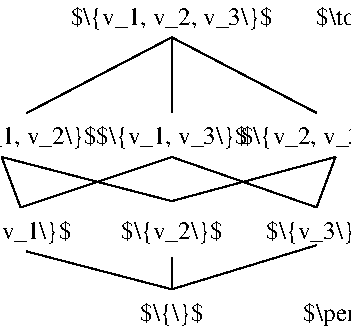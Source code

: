 #FIG 3.2
Landscape
Center
Metric
A4      
100.00
Single
-2
1200 2
2 1 0 1 0 7 50 0 -1 0.000 0 0 -1 0 0 2
	 1935 1755 900 2295
2 1 0 1 0 7 50 0 -1 0.000 0 0 -1 0 0 2
	 1935 1755 1935 2295
2 1 0 1 0 7 50 0 -1 0.000 0 0 -1 0 0 2
	 1935 1755 2970 2295
2 1 0 1 0 7 50 0 -1 0.000 0 0 -1 0 0 2
	 855 2970 1935 2610
2 1 0 1 0 7 50 0 -1 0.000 0 0 -1 0 0 2
	 1935 2610 2970 2970
2 1 0 1 0 7 50 0 -1 0.000 0 0 -1 0 0 2
	 720 2610 855 2970
2 1 0 1 0 7 50 0 -1 0.000 0 0 -1 0 0 2
	 3105 2610 2970 2970
2 1 0 1 0 7 50 0 -1 0.000 0 0 -1 0 0 2
	 720 2610 1935 2925
2 1 0 1 0 7 50 0 -1 0.000 0 0 -1 0 0 2
	 3105 2610 1935 2925
2 1 0 1 0 7 50 0 -1 0.000 0 0 -1 0 0 2
	 900 3285 1935 3555
2 1 0 1 0 7 50 0 -1 0.000 0 0 -1 0 0 2
	 2970 3240 1935 3555
2 1 0 1 0 7 50 0 -1 0.000 0 0 -1 0 0 2
	 1935 3330 1935 3555
4 1 0 50 0 0 12 0.0000 6 195 1440 1935 1665 $\\{v_1, v_2, v_3\\}$\001
4 1 0 50 0 0 12 0.0000 6 195 1080 855 2520 $\\{v_1, v_2\\}$\001
4 1 0 50 0 0 12 0.0000 6 195 1080 2970 2520 $\\{v_2, v_3\\}$\001
4 1 0 50 0 0 12 0.0000 6 195 720 855 3195 $\\{v_1\\}$\001
4 1 0 50 0 0 12 0.0000 6 195 720 1935 3195 $\\{v_2\\}$\001
4 1 0 50 0 0 12 0.0000 6 195 720 2970 3195 $\\{v_3\\}$\001
4 1 0 50 0 0 12 0.0000 6 195 450 1935 3780 $\\{\\}$\001
4 1 0 50 0 0 12 0.0000 6 195 1080 1935 2520 $\\{v_1, v_3\\}$\001
4 1 0 50 0 0 12 0.0000 6 195 465 3195 1665 $\\top$\001
4 1 0 50 0 0 12 0.0000 6 195 555 3150 3780 $\\perp$\001
